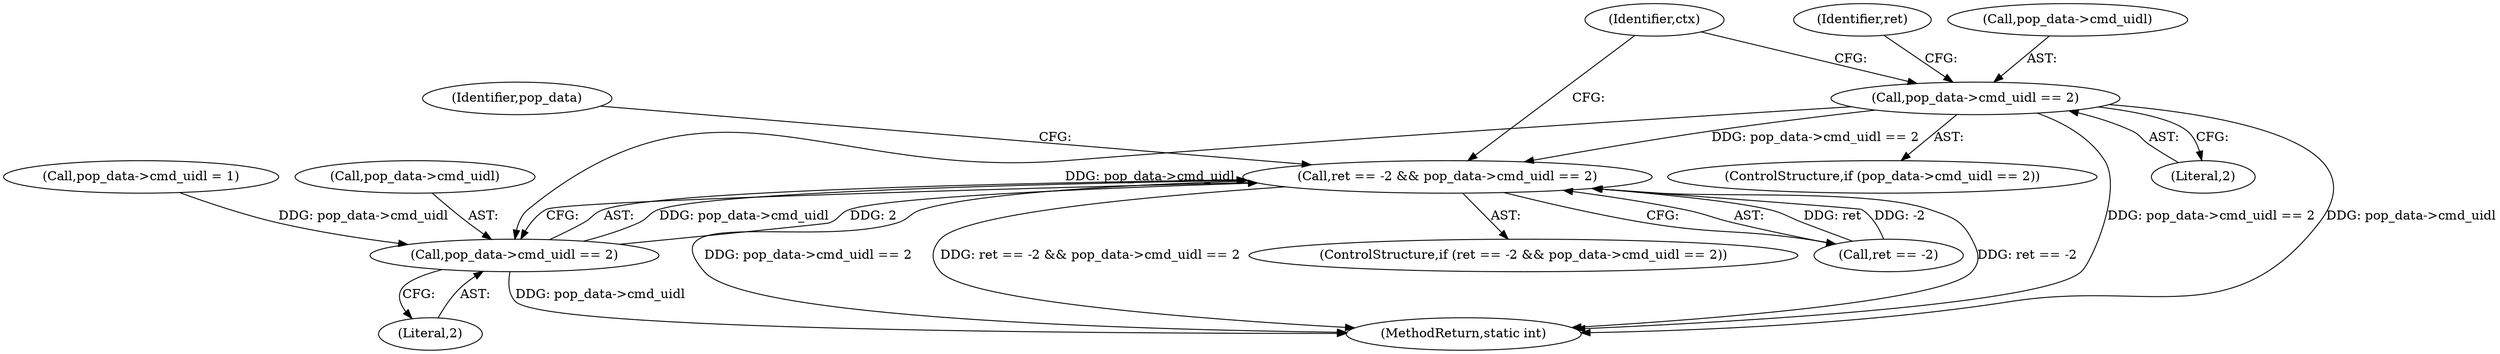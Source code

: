 digraph "0_neomutt_9bfab35522301794483f8f9ed60820bdec9be59e_1@pointer" {
"1000182" [label="(Call,pop_data->cmd_uidl == 2)"];
"1000202" [label="(Call,ret == -2 && pop_data->cmd_uidl == 2)"];
"1000207" [label="(Call,pop_data->cmd_uidl == 2)"];
"1000613" [label="(MethodReturn,static int)"];
"1000201" [label="(ControlStructure,if (ret == -2 && pop_data->cmd_uidl == 2))"];
"1000183" [label="(Call,pop_data->cmd_uidl)"];
"1000193" [label="(Call,pop_data->cmd_uidl = 1)"];
"1000203" [label="(Call,ret == -2)"];
"1000211" [label="(Literal,2)"];
"1000207" [label="(Call,pop_data->cmd_uidl == 2)"];
"1000235" [label="(Identifier,ctx)"];
"1000190" [label="(Identifier,ret)"];
"1000182" [label="(Call,pop_data->cmd_uidl == 2)"];
"1000215" [label="(Identifier,pop_data)"];
"1000181" [label="(ControlStructure,if (pop_data->cmd_uidl == 2))"];
"1000186" [label="(Literal,2)"];
"1000208" [label="(Call,pop_data->cmd_uidl)"];
"1000202" [label="(Call,ret == -2 && pop_data->cmd_uidl == 2)"];
"1000182" -> "1000181"  [label="AST: "];
"1000182" -> "1000186"  [label="CFG: "];
"1000183" -> "1000182"  [label="AST: "];
"1000186" -> "1000182"  [label="AST: "];
"1000190" -> "1000182"  [label="CFG: "];
"1000235" -> "1000182"  [label="CFG: "];
"1000182" -> "1000613"  [label="DDG: pop_data->cmd_uidl == 2"];
"1000182" -> "1000613"  [label="DDG: pop_data->cmd_uidl"];
"1000182" -> "1000202"  [label="DDG: pop_data->cmd_uidl == 2"];
"1000182" -> "1000207"  [label="DDG: pop_data->cmd_uidl"];
"1000202" -> "1000201"  [label="AST: "];
"1000202" -> "1000203"  [label="CFG: "];
"1000202" -> "1000207"  [label="CFG: "];
"1000203" -> "1000202"  [label="AST: "];
"1000207" -> "1000202"  [label="AST: "];
"1000215" -> "1000202"  [label="CFG: "];
"1000235" -> "1000202"  [label="CFG: "];
"1000202" -> "1000613"  [label="DDG: ret == -2"];
"1000202" -> "1000613"  [label="DDG: pop_data->cmd_uidl == 2"];
"1000202" -> "1000613"  [label="DDG: ret == -2 && pop_data->cmd_uidl == 2"];
"1000203" -> "1000202"  [label="DDG: ret"];
"1000203" -> "1000202"  [label="DDG: -2"];
"1000207" -> "1000202"  [label="DDG: pop_data->cmd_uidl"];
"1000207" -> "1000202"  [label="DDG: 2"];
"1000207" -> "1000211"  [label="CFG: "];
"1000208" -> "1000207"  [label="AST: "];
"1000211" -> "1000207"  [label="AST: "];
"1000207" -> "1000613"  [label="DDG: pop_data->cmd_uidl"];
"1000193" -> "1000207"  [label="DDG: pop_data->cmd_uidl"];
}
